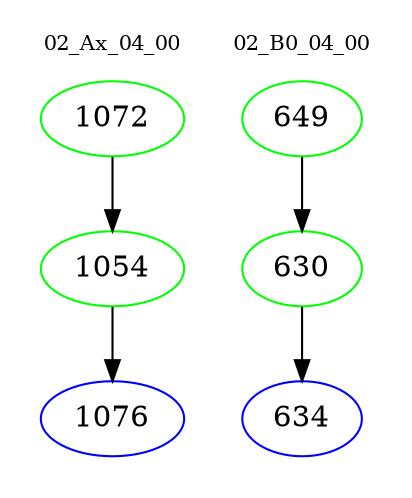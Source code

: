 digraph{
subgraph cluster_0 {
color = white
label = "02_Ax_04_00";
fontsize=10;
T0_1072 [label="1072", color="green"]
T0_1072 -> T0_1054 [color="black"]
T0_1054 [label="1054", color="green"]
T0_1054 -> T0_1076 [color="black"]
T0_1076 [label="1076", color="blue"]
}
subgraph cluster_1 {
color = white
label = "02_B0_04_00";
fontsize=10;
T1_649 [label="649", color="green"]
T1_649 -> T1_630 [color="black"]
T1_630 [label="630", color="green"]
T1_630 -> T1_634 [color="black"]
T1_634 [label="634", color="blue"]
}
}

